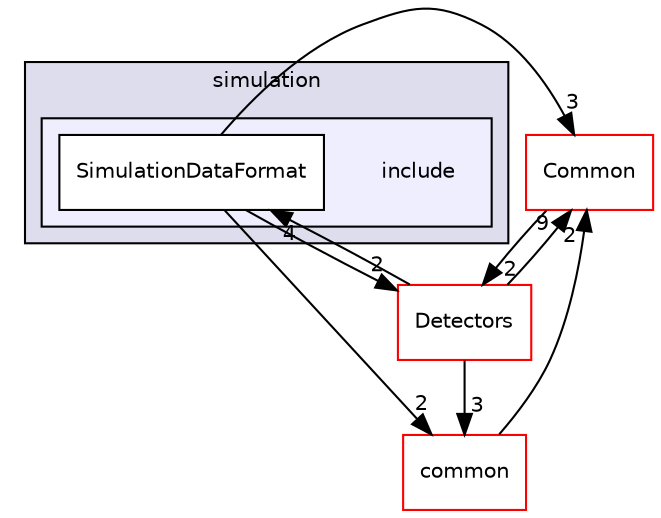 digraph "/home/travis/build/AliceO2Group/AliceO2/DataFormats/simulation/include" {
  bgcolor=transparent;
  compound=true
  node [ fontsize="10", fontname="Helvetica"];
  edge [ labelfontsize="10", labelfontname="Helvetica"];
  subgraph clusterdir_047746f9f311f49446db9474b7431d0d {
    graph [ bgcolor="#ddddee", pencolor="black", label="simulation" fontname="Helvetica", fontsize="10", URL="dir_047746f9f311f49446db9474b7431d0d.html"]
  subgraph clusterdir_e977c6a9672cee72083a88d55f0ce0c6 {
    graph [ bgcolor="#eeeeff", pencolor="black", label="" URL="dir_e977c6a9672cee72083a88d55f0ce0c6.html"];
    dir_e977c6a9672cee72083a88d55f0ce0c6 [shape=plaintext label="include"];
    dir_af0e56203f4f35107f06f72cd061d1bf [shape=box label="SimulationDataFormat" color="black" fillcolor="white" style="filled" URL="dir_af0e56203f4f35107f06f72cd061d1bf.html"];
  }
  }
  dir_4ab6b4cc6a7edbff49100e9123df213f [shape=box label="Common" color="red" URL="dir_4ab6b4cc6a7edbff49100e9123df213f.html"];
  dir_2801adc79bf3c286b1b479858d2cade4 [shape=box label="Detectors" color="red" URL="dir_2801adc79bf3c286b1b479858d2cade4.html"];
  dir_7924ba4398ae4560cd37376e44666c6d [shape=box label="common" color="red" URL="dir_7924ba4398ae4560cd37376e44666c6d.html"];
  dir_af0e56203f4f35107f06f72cd061d1bf->dir_4ab6b4cc6a7edbff49100e9123df213f [headlabel="3", labeldistance=1.5 headhref="dir_000129_000016.html"];
  dir_af0e56203f4f35107f06f72cd061d1bf->dir_2801adc79bf3c286b1b479858d2cade4 [headlabel="2", labeldistance=1.5 headhref="dir_000129_000064.html"];
  dir_af0e56203f4f35107f06f72cd061d1bf->dir_7924ba4398ae4560cd37376e44666c6d [headlabel="2", labeldistance=1.5 headhref="dir_000129_000055.html"];
  dir_4ab6b4cc6a7edbff49100e9123df213f->dir_2801adc79bf3c286b1b479858d2cade4 [headlabel="2", labeldistance=1.5 headhref="dir_000016_000064.html"];
  dir_2801adc79bf3c286b1b479858d2cade4->dir_af0e56203f4f35107f06f72cd061d1bf [headlabel="4", labeldistance=1.5 headhref="dir_000064_000129.html"];
  dir_2801adc79bf3c286b1b479858d2cade4->dir_4ab6b4cc6a7edbff49100e9123df213f [headlabel="9", labeldistance=1.5 headhref="dir_000064_000016.html"];
  dir_2801adc79bf3c286b1b479858d2cade4->dir_7924ba4398ae4560cd37376e44666c6d [headlabel="3", labeldistance=1.5 headhref="dir_000064_000055.html"];
  dir_7924ba4398ae4560cd37376e44666c6d->dir_4ab6b4cc6a7edbff49100e9123df213f [headlabel="2", labeldistance=1.5 headhref="dir_000055_000016.html"];
}
